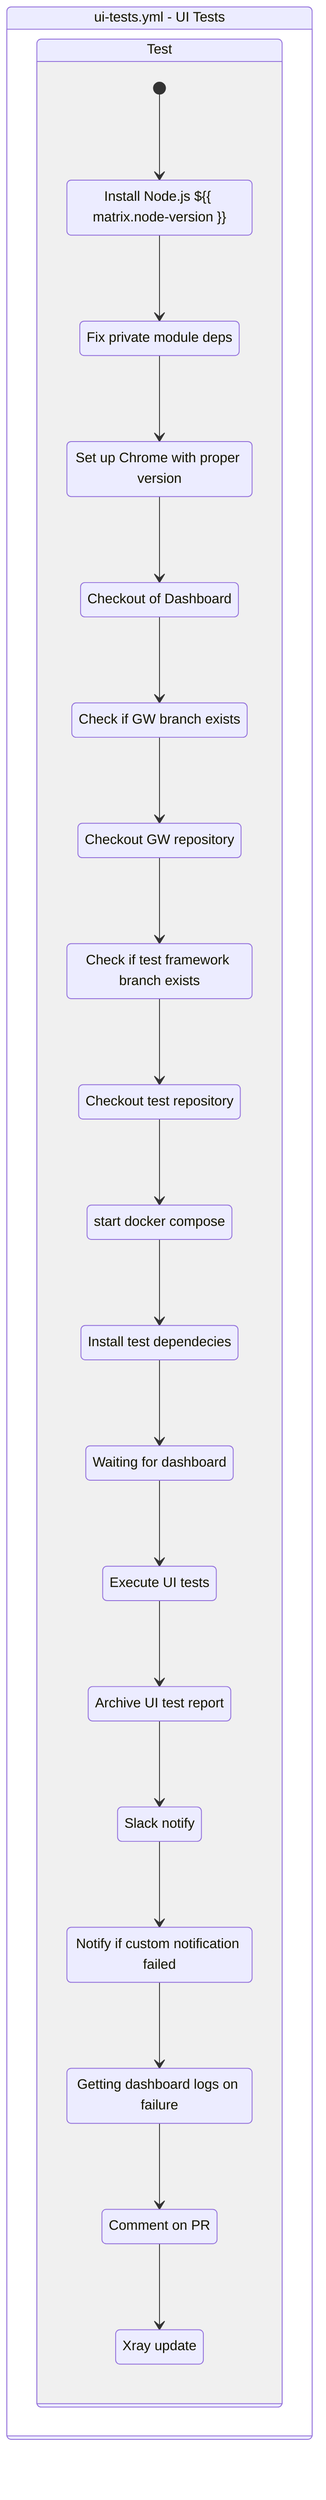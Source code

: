 stateDiagram-v2
    workflow : ui-tests.yml - UI Tests
    state workflow {
        test: Test
        state test {
            [*] --> step0test
            step0test : Install Node.js ${{ matrix.node-version }}
            step0test --> step1test
            step1test : Fix private module deps
            step1test --> step2test
            step2test : Set up Chrome with proper version
            step2test --> step3test
            step3test : Checkout of Dashboard
            step3test --> step4test
            step4test : Check if GW branch exists
            step4test --> step5test
            step5test : Checkout GW repository
            step5test --> step6test
            step6test : Check if test framework branch exists
            step6test --> step7test
            step7test : Checkout test repository
            step7test --> step8test
            step8test : start docker compose
            step8test --> step9test
            step9test : Install test dependecies
            step9test --> step10test
            step10test : Waiting for dashboard
            step10test --> step11test
            step11test : Execute UI tests
            step11test --> step12test
            step12test : Archive UI test report
            step12test --> step13test
            step13test : Slack notify
            step13test --> step14test
            step14test : Notify if custom notification failed
            step14test --> step15test
            step15test : Getting dashboard logs on failure
            step15test --> step16test
            step16test : Comment on PR
            step16test --> step17test
            step17test : Xray update
        }
    }